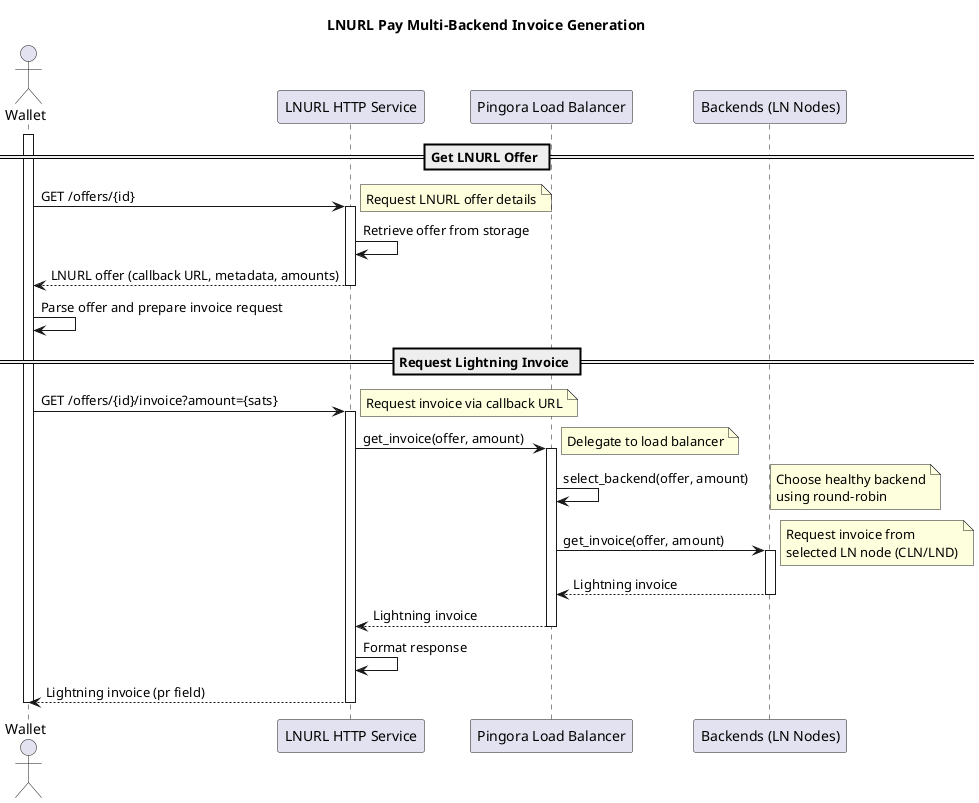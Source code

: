 @startuml
title LNURL Pay Multi-Backend Invoice Generation

actor Wallet as wallet
participant "LNURL HTTP Service" as lnurl
participant "Pingora Load Balancer" as balancer
participant "Backends (LN Nodes)" as backends

== Get LNURL Offer ==
activate wallet
wallet -> lnurl++: GET /offers/{id}
note right: Request LNURL offer details
lnurl -> lnurl: Retrieve offer from storage
return LNURL offer (callback URL, metadata, amounts)

wallet -> wallet: Parse offer and prepare invoice request

== Request Lightning Invoice ==
wallet -> lnurl++: GET /offers/{id}/invoice?amount={sats}
note right: Request invoice via callback URL

lnurl -> balancer++: get_invoice(offer, amount)
note right: Delegate to load balancer

balancer -> balancer: select_backend(offer, amount)
note right: Choose healthy backend\nusing round-robin

balancer -> backends++: get_invoice(offer, amount)
note right: Request invoice from\nselected LN node (CLN/LND)
return Lightning invoice

return Lightning invoice

lnurl -> lnurl: Format response
return Lightning invoice (pr field)

deactivate wallet

@enduml
